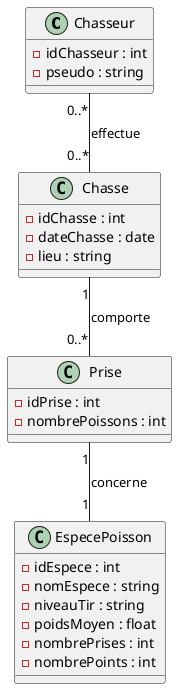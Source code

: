 @startuml pu
class Chasseur {
    - idChasseur : int
    - pseudo : string
}

class Chasse {
    - idChasse : int
    - dateChasse : date
    - lieu : string
}

class EspecePoisson {
    - idEspece : int
    - nomEspece : string
    - niveauTir : string
    - poidsMoyen : float
    - nombrePrises : int
    - nombrePoints : int
}

class Prise {
    - idPrise : int
    - nombrePoissons : int
}

Chasseur "0..*" -- "0..*" Chasse : effectue
Chasse "1" -- "0..*" Prise : comporte
Prise "1" -- "1" EspecePoisson : concerne
@enduml

